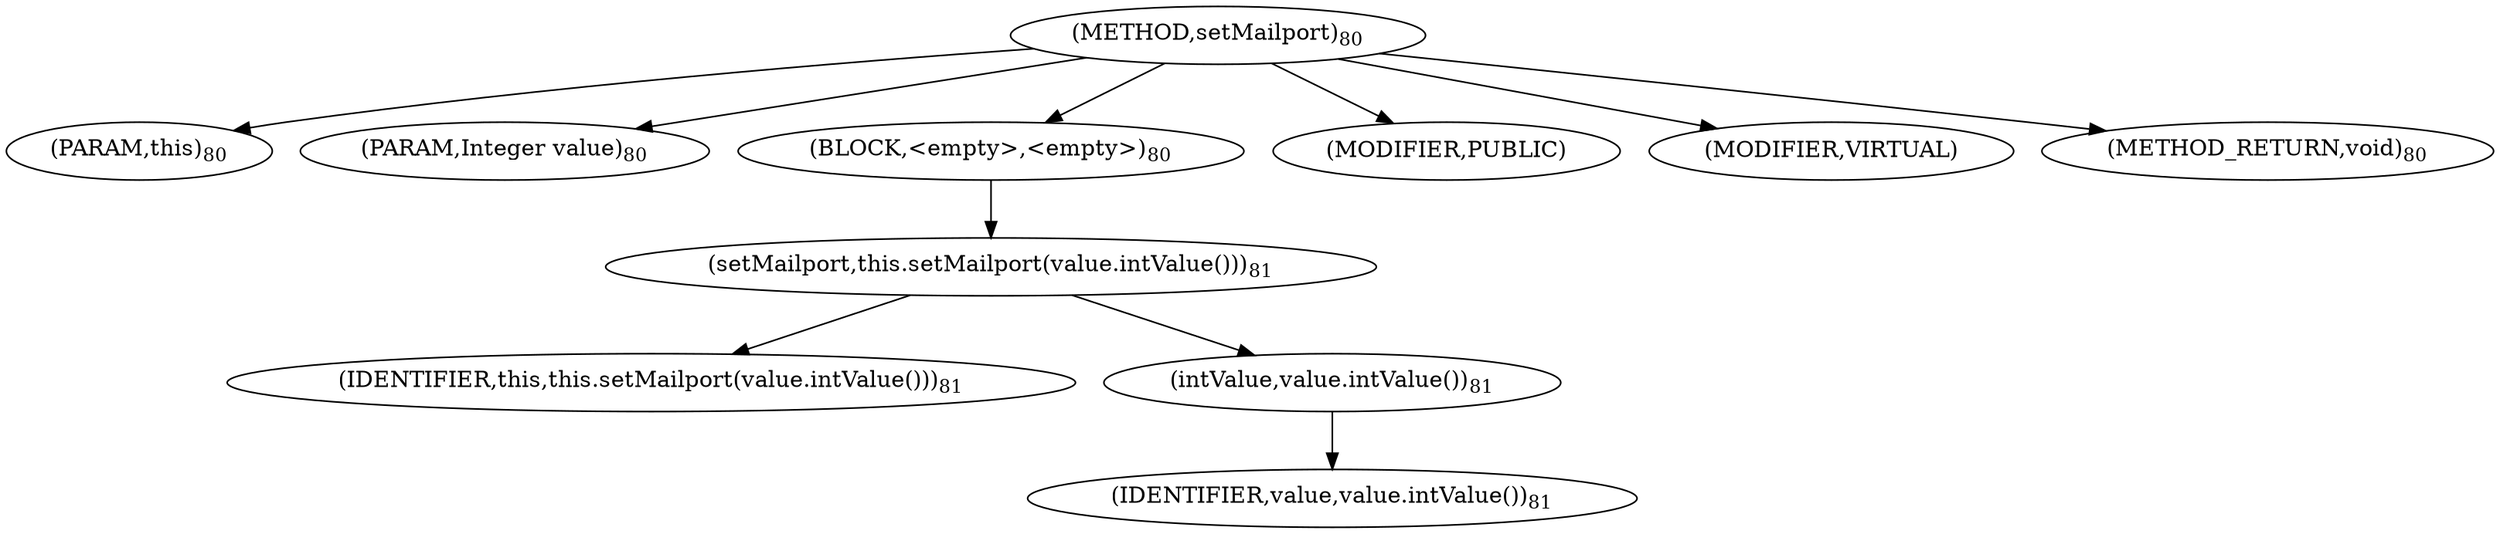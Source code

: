 digraph "setMailport" {  
"9" [label = <(METHOD,setMailport)<SUB>80</SUB>> ]
"4" [label = <(PARAM,this)<SUB>80</SUB>> ]
"10" [label = <(PARAM,Integer value)<SUB>80</SUB>> ]
"11" [label = <(BLOCK,&lt;empty&gt;,&lt;empty&gt;)<SUB>80</SUB>> ]
"12" [label = <(setMailport,this.setMailport(value.intValue()))<SUB>81</SUB>> ]
"3" [label = <(IDENTIFIER,this,this.setMailport(value.intValue()))<SUB>81</SUB>> ]
"13" [label = <(intValue,value.intValue())<SUB>81</SUB>> ]
"14" [label = <(IDENTIFIER,value,value.intValue())<SUB>81</SUB>> ]
"15" [label = <(MODIFIER,PUBLIC)> ]
"16" [label = <(MODIFIER,VIRTUAL)> ]
"17" [label = <(METHOD_RETURN,void)<SUB>80</SUB>> ]
  "9" -> "4" 
  "9" -> "10" 
  "9" -> "11" 
  "9" -> "15" 
  "9" -> "16" 
  "9" -> "17" 
  "11" -> "12" 
  "12" -> "3" 
  "12" -> "13" 
  "13" -> "14" 
}
